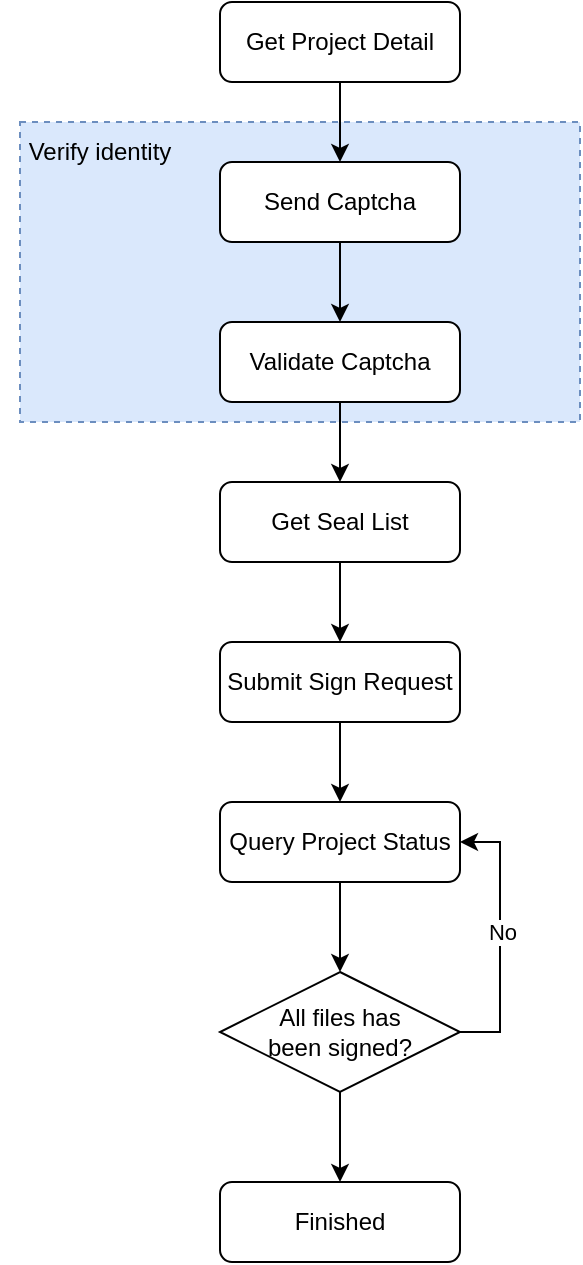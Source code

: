 <mxfile version="21.3.2" type="github">
  <diagram id="C5RBs43oDa-KdzZeNtuy" name="Page-1">
    <mxGraphModel dx="2023" dy="1163" grid="1" gridSize="10" guides="1" tooltips="1" connect="1" arrows="1" fold="1" page="1" pageScale="1" pageWidth="827" pageHeight="1169" math="0" shadow="0">
      <root>
        <mxCell id="WIyWlLk6GJQsqaUBKTNV-0" />
        <mxCell id="WIyWlLk6GJQsqaUBKTNV-1" parent="WIyWlLk6GJQsqaUBKTNV-0" />
        <mxCell id="SvkUa8s9odM_P-bIlIOt-15" value="" style="rounded=0;whiteSpace=wrap;html=1;fillColor=#dae8fc;strokeColor=#6c8ebf;dashed=1;" vertex="1" parent="WIyWlLk6GJQsqaUBKTNV-1">
          <mxGeometry x="60" y="160" width="280" height="150" as="geometry" />
        </mxCell>
        <mxCell id="SvkUa8s9odM_P-bIlIOt-2" value="" style="edgeStyle=orthogonalEdgeStyle;rounded=0;orthogonalLoop=1;jettySize=auto;html=1;" edge="1" parent="WIyWlLk6GJQsqaUBKTNV-1" source="WIyWlLk6GJQsqaUBKTNV-3" target="WIyWlLk6GJQsqaUBKTNV-7">
          <mxGeometry relative="1" as="geometry" />
        </mxCell>
        <mxCell id="WIyWlLk6GJQsqaUBKTNV-3" value="Get Project Detail" style="rounded=1;whiteSpace=wrap;html=1;fontSize=12;glass=0;strokeWidth=1;shadow=0;" parent="WIyWlLk6GJQsqaUBKTNV-1" vertex="1">
          <mxGeometry x="160" y="100" width="120" height="40" as="geometry" />
        </mxCell>
        <mxCell id="SvkUa8s9odM_P-bIlIOt-3" value="" style="edgeStyle=orthogonalEdgeStyle;rounded=0;orthogonalLoop=1;jettySize=auto;html=1;" edge="1" parent="WIyWlLk6GJQsqaUBKTNV-1" source="WIyWlLk6GJQsqaUBKTNV-7" target="SvkUa8s9odM_P-bIlIOt-0">
          <mxGeometry relative="1" as="geometry" />
        </mxCell>
        <mxCell id="WIyWlLk6GJQsqaUBKTNV-7" value="Send Captcha" style="rounded=1;whiteSpace=wrap;html=1;fontSize=12;glass=0;strokeWidth=1;shadow=0;" parent="WIyWlLk6GJQsqaUBKTNV-1" vertex="1">
          <mxGeometry x="160" y="180" width="120" height="40" as="geometry" />
        </mxCell>
        <mxCell id="SvkUa8s9odM_P-bIlIOt-4" value="" style="edgeStyle=orthogonalEdgeStyle;rounded=0;orthogonalLoop=1;jettySize=auto;html=1;" edge="1" parent="WIyWlLk6GJQsqaUBKTNV-1" source="SvkUa8s9odM_P-bIlIOt-0" target="SvkUa8s9odM_P-bIlIOt-1">
          <mxGeometry relative="1" as="geometry" />
        </mxCell>
        <mxCell id="SvkUa8s9odM_P-bIlIOt-0" value="Validate Captcha" style="rounded=1;whiteSpace=wrap;html=1;fontSize=12;glass=0;strokeWidth=1;shadow=0;" vertex="1" parent="WIyWlLk6GJQsqaUBKTNV-1">
          <mxGeometry x="160" y="260" width="120" height="40" as="geometry" />
        </mxCell>
        <mxCell id="SvkUa8s9odM_P-bIlIOt-6" value="" style="edgeStyle=orthogonalEdgeStyle;rounded=0;orthogonalLoop=1;jettySize=auto;html=1;" edge="1" parent="WIyWlLk6GJQsqaUBKTNV-1" source="SvkUa8s9odM_P-bIlIOt-1" target="SvkUa8s9odM_P-bIlIOt-5">
          <mxGeometry relative="1" as="geometry" />
        </mxCell>
        <mxCell id="SvkUa8s9odM_P-bIlIOt-1" value="Get Seal List" style="rounded=1;whiteSpace=wrap;html=1;fontSize=12;glass=0;strokeWidth=1;shadow=0;" vertex="1" parent="WIyWlLk6GJQsqaUBKTNV-1">
          <mxGeometry x="160" y="340" width="120" height="40" as="geometry" />
        </mxCell>
        <mxCell id="SvkUa8s9odM_P-bIlIOt-10" value="" style="edgeStyle=orthogonalEdgeStyle;rounded=0;orthogonalLoop=1;jettySize=auto;html=1;" edge="1" parent="WIyWlLk6GJQsqaUBKTNV-1" source="SvkUa8s9odM_P-bIlIOt-5" target="SvkUa8s9odM_P-bIlIOt-7">
          <mxGeometry relative="1" as="geometry" />
        </mxCell>
        <mxCell id="SvkUa8s9odM_P-bIlIOt-5" value="Submit Sign Request" style="rounded=1;whiteSpace=wrap;html=1;fontSize=12;glass=0;strokeWidth=1;shadow=0;" vertex="1" parent="WIyWlLk6GJQsqaUBKTNV-1">
          <mxGeometry x="160" y="420" width="120" height="40" as="geometry" />
        </mxCell>
        <mxCell id="SvkUa8s9odM_P-bIlIOt-9" value="" style="edgeStyle=orthogonalEdgeStyle;rounded=0;orthogonalLoop=1;jettySize=auto;html=1;" edge="1" parent="WIyWlLk6GJQsqaUBKTNV-1" source="SvkUa8s9odM_P-bIlIOt-7" target="SvkUa8s9odM_P-bIlIOt-8">
          <mxGeometry relative="1" as="geometry" />
        </mxCell>
        <mxCell id="SvkUa8s9odM_P-bIlIOt-7" value="Query Project Status" style="rounded=1;whiteSpace=wrap;html=1;fontSize=12;glass=0;strokeWidth=1;shadow=0;" vertex="1" parent="WIyWlLk6GJQsqaUBKTNV-1">
          <mxGeometry x="160" y="500" width="120" height="40" as="geometry" />
        </mxCell>
        <mxCell id="SvkUa8s9odM_P-bIlIOt-11" style="edgeStyle=orthogonalEdgeStyle;rounded=0;orthogonalLoop=1;jettySize=auto;html=1;entryX=1;entryY=0.5;entryDx=0;entryDy=0;" edge="1" parent="WIyWlLk6GJQsqaUBKTNV-1" source="SvkUa8s9odM_P-bIlIOt-8" target="SvkUa8s9odM_P-bIlIOt-7">
          <mxGeometry relative="1" as="geometry">
            <Array as="points">
              <mxPoint x="300" y="615" />
              <mxPoint x="300" y="520" />
            </Array>
          </mxGeometry>
        </mxCell>
        <mxCell id="SvkUa8s9odM_P-bIlIOt-12" value="No" style="edgeLabel;html=1;align=center;verticalAlign=middle;resizable=0;points=[];" vertex="1" connectable="0" parent="SvkUa8s9odM_P-bIlIOt-11">
          <mxGeometry x="0.037" y="-1" relative="1" as="geometry">
            <mxPoint as="offset" />
          </mxGeometry>
        </mxCell>
        <mxCell id="SvkUa8s9odM_P-bIlIOt-14" value="" style="edgeStyle=orthogonalEdgeStyle;rounded=0;orthogonalLoop=1;jettySize=auto;html=1;" edge="1" parent="WIyWlLk6GJQsqaUBKTNV-1" source="SvkUa8s9odM_P-bIlIOt-8" target="SvkUa8s9odM_P-bIlIOt-13">
          <mxGeometry relative="1" as="geometry" />
        </mxCell>
        <mxCell id="SvkUa8s9odM_P-bIlIOt-8" value="All files has &lt;br&gt;been signed?" style="rhombus;whiteSpace=wrap;html=1;" vertex="1" parent="WIyWlLk6GJQsqaUBKTNV-1">
          <mxGeometry x="160" y="585" width="120" height="60" as="geometry" />
        </mxCell>
        <mxCell id="SvkUa8s9odM_P-bIlIOt-13" value="Finished" style="rounded=1;whiteSpace=wrap;html=1;fontSize=12;glass=0;strokeWidth=1;shadow=0;" vertex="1" parent="WIyWlLk6GJQsqaUBKTNV-1">
          <mxGeometry x="160" y="690" width="120" height="40" as="geometry" />
        </mxCell>
        <mxCell id="SvkUa8s9odM_P-bIlIOt-16" value="Verify identity" style="text;html=1;strokeColor=none;fillColor=none;align=center;verticalAlign=middle;whiteSpace=wrap;rounded=0;" vertex="1" parent="WIyWlLk6GJQsqaUBKTNV-1">
          <mxGeometry x="50" y="160" width="100" height="30" as="geometry" />
        </mxCell>
      </root>
    </mxGraphModel>
  </diagram>
</mxfile>
